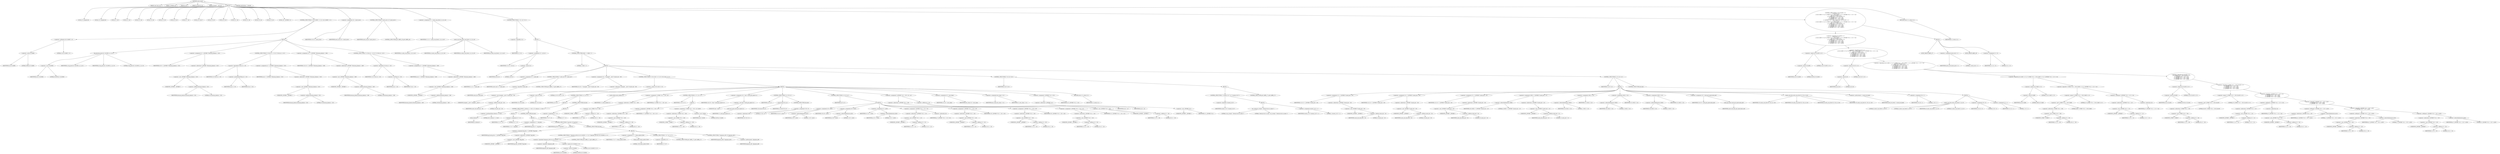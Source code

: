 digraph cache_insert {  
"1000118" [label = "(METHOD,cache_insert)" ]
"1000119" [label = "(PARAM,const char *a1)" ]
"1000120" [label = "(PARAM,_DWORD *a2)" ]
"1000121" [label = "(PARAM,int a3)" ]
"1000122" [label = "(PARAM,unsigned int a4)" ]
"1000123" [label = "(PARAM,unsigned __int16 a5)" ]
"1000124" [label = "(BLOCK,,)" ]
"1000125" [label = "(LOCAL,v9: unsigned int)" ]
"1000126" [label = "(LOCAL,v10: unsigned int)" ]
"1000127" [label = "(LOCAL,v11: int)" ]
"1000128" [label = "(LOCAL,v12: int)" ]
"1000129" [label = "(LOCAL,v13: int)" ]
"1000130" [label = "(LOCAL,v14: int)" ]
"1000131" [label = "(LOCAL,v15: int)" ]
"1000132" [label = "(LOCAL,v16: int)" ]
"1000133" [label = "(LOCAL,v17: int)" ]
"1000134" [label = "(LOCAL,v18: char *)" ]
"1000135" [label = "(LOCAL,v19: int)" ]
"1000136" [label = "(LOCAL,v20: int)" ]
"1000137" [label = "(LOCAL,v21: int)" ]
"1000138" [label = "(LOCAL,v22: int)" ]
"1000139" [label = "(LOCAL,v24: int)" ]
"1000140" [label = "(LOCAL,v25: int)" ]
"1000141" [label = "(LOCAL,v26: _DWORD [ 4 ])" ]
"1000142" [label = "(CONTROL_STRUCTURE,if ( (a5 & 0x980) != 0 ),if ( (a5 & 0x980) != 0 ))" ]
"1000143" [label = "(<operator>.notEquals,(a5 & 0x980) != 0)" ]
"1000144" [label = "(<operator>.and,a5 & 0x980)" ]
"1000145" [label = "(IDENTIFIER,a5,a5 & 0x980)" ]
"1000146" [label = "(LITERAL,0x980,a5 & 0x980)" ]
"1000147" [label = "(LITERAL,0,(a5 & 0x980) != 0)" ]
"1000148" [label = "(BLOCK,,)" ]
"1000149" [label = "(log_query,log_query(a5 | 0x10000, a1, a2, 0))" ]
"1000150" [label = "(<operator>.or,a5 | 0x10000)" ]
"1000151" [label = "(IDENTIFIER,a5,a5 | 0x10000)" ]
"1000152" [label = "(LITERAL,0x10000,a5 | 0x10000)" ]
"1000153" [label = "(IDENTIFIER,a1,log_query(a5 | 0x10000, a1, a2, 0))" ]
"1000154" [label = "(IDENTIFIER,a2,log_query(a5 | 0x10000, a1, a2, 0))" ]
"1000155" [label = "(LITERAL,0,log_query(a5 | 0x10000, a1, a2, 0))" ]
"1000156" [label = "(<operator>.assignment,v9 = *(_DWORD *)(dnsmasq_daemon + 252))" ]
"1000157" [label = "(IDENTIFIER,v9,v9 = *(_DWORD *)(dnsmasq_daemon + 252))" ]
"1000158" [label = "(<operator>.indirection,*(_DWORD *)(dnsmasq_daemon + 252))" ]
"1000159" [label = "(<operator>.cast,(_DWORD *)(dnsmasq_daemon + 252))" ]
"1000160" [label = "(UNKNOWN,_DWORD *,_DWORD *)" ]
"1000161" [label = "(<operator>.addition,dnsmasq_daemon + 252)" ]
"1000162" [label = "(IDENTIFIER,dnsmasq_daemon,dnsmasq_daemon + 252)" ]
"1000163" [label = "(LITERAL,252,dnsmasq_daemon + 252)" ]
"1000164" [label = "(CONTROL_STRUCTURE,if ( v9 && a4 >= v9 ),if ( v9 && a4 >= v9 ))" ]
"1000165" [label = "(<operator>.logicalAnd,v9 && a4 >= v9)" ]
"1000166" [label = "(IDENTIFIER,v9,v9 && a4 >= v9)" ]
"1000167" [label = "(<operator>.greaterEqualsThan,a4 >= v9)" ]
"1000168" [label = "(IDENTIFIER,a4,a4 >= v9)" ]
"1000169" [label = "(IDENTIFIER,v9,a4 >= v9)" ]
"1000170" [label = "(<operator>.assignment,a4 = *(_DWORD *)(dnsmasq_daemon + 252))" ]
"1000171" [label = "(IDENTIFIER,a4,a4 = *(_DWORD *)(dnsmasq_daemon + 252))" ]
"1000172" [label = "(<operator>.indirection,*(_DWORD *)(dnsmasq_daemon + 252))" ]
"1000173" [label = "(<operator>.cast,(_DWORD *)(dnsmasq_daemon + 252))" ]
"1000174" [label = "(UNKNOWN,_DWORD *,_DWORD *)" ]
"1000175" [label = "(<operator>.addition,dnsmasq_daemon + 252)" ]
"1000176" [label = "(IDENTIFIER,dnsmasq_daemon,dnsmasq_daemon + 252)" ]
"1000177" [label = "(LITERAL,252,dnsmasq_daemon + 252)" ]
"1000178" [label = "(<operator>.assignment,v10 = *(_DWORD *)(dnsmasq_daemon + 248))" ]
"1000179" [label = "(IDENTIFIER,v10,v10 = *(_DWORD *)(dnsmasq_daemon + 248))" ]
"1000180" [label = "(<operator>.indirection,*(_DWORD *)(dnsmasq_daemon + 248))" ]
"1000181" [label = "(<operator>.cast,(_DWORD *)(dnsmasq_daemon + 248))" ]
"1000182" [label = "(UNKNOWN,_DWORD *,_DWORD *)" ]
"1000183" [label = "(<operator>.addition,dnsmasq_daemon + 248)" ]
"1000184" [label = "(IDENTIFIER,dnsmasq_daemon,dnsmasq_daemon + 248)" ]
"1000185" [label = "(LITERAL,248,dnsmasq_daemon + 248)" ]
"1000186" [label = "(CONTROL_STRUCTURE,if ( v10 && a4 < v10 ),if ( v10 && a4 < v10 ))" ]
"1000187" [label = "(<operator>.logicalAnd,v10 && a4 < v10)" ]
"1000188" [label = "(IDENTIFIER,v10,v10 && a4 < v10)" ]
"1000189" [label = "(<operator>.lessThan,a4 < v10)" ]
"1000190" [label = "(IDENTIFIER,a4,a4 < v10)" ]
"1000191" [label = "(IDENTIFIER,v10,a4 < v10)" ]
"1000192" [label = "(<operator>.assignment,a4 = *(_DWORD *)(dnsmasq_daemon + 248))" ]
"1000193" [label = "(IDENTIFIER,a4,a4 = *(_DWORD *)(dnsmasq_daemon + 248))" ]
"1000194" [label = "(<operator>.indirection,*(_DWORD *)(dnsmasq_daemon + 248))" ]
"1000195" [label = "(<operator>.cast,(_DWORD *)(dnsmasq_daemon + 248))" ]
"1000196" [label = "(UNKNOWN,_DWORD *,_DWORD *)" ]
"1000197" [label = "(<operator>.addition,dnsmasq_daemon + 248)" ]
"1000198" [label = "(IDENTIFIER,dnsmasq_daemon,dnsmasq_daemon + 248)" ]
"1000199" [label = "(LITERAL,248,dnsmasq_daemon + 248)" ]
"1000200" [label = "(<operator>.assignment,v24 = insert_error)" ]
"1000201" [label = "(IDENTIFIER,v24,v24 = insert_error)" ]
"1000202" [label = "(IDENTIFIER,insert_error,v24 = insert_error)" ]
"1000203" [label = "(CONTROL_STRUCTURE,if ( insert_error ),if ( insert_error ))" ]
"1000204" [label = "(IDENTIFIER,insert_error,if ( insert_error ))" ]
"1000205" [label = "(CONTROL_STRUCTURE,goto LABEL_28;,goto LABEL_28;)" ]
"1000206" [label = "(<operator>.assignment,v11 = cache_scan_free(a1, a2, a3, a5))" ]
"1000207" [label = "(IDENTIFIER,v11,v11 = cache_scan_free(a1, a2, a3, a5))" ]
"1000208" [label = "(cache_scan_free,cache_scan_free(a1, a2, a3, a5))" ]
"1000209" [label = "(IDENTIFIER,a1,cache_scan_free(a1, a2, a3, a5))" ]
"1000210" [label = "(IDENTIFIER,a2,cache_scan_free(a1, a2, a3, a5))" ]
"1000211" [label = "(IDENTIFIER,a3,cache_scan_free(a1, a2, a3, a5))" ]
"1000212" [label = "(IDENTIFIER,a5,cache_scan_free(a1, a2, a3, a5))" ]
"1000213" [label = "(CONTROL_STRUCTURE,if ( !v11 ),if ( !v11 ))" ]
"1000214" [label = "(<operator>.logicalNot,!v11)" ]
"1000215" [label = "(IDENTIFIER,v11,!v11)" ]
"1000216" [label = "(BLOCK,,)" ]
"1000217" [label = "(<operator>.assignment,v12 = a5 & 4)" ]
"1000218" [label = "(IDENTIFIER,v12,v12 = a5 & 4)" ]
"1000219" [label = "(<operator>.and,a5 & 4)" ]
"1000220" [label = "(IDENTIFIER,a5,a5 & 4)" ]
"1000221" [label = "(LITERAL,4,a5 & 4)" ]
"1000222" [label = "(CONTROL_STRUCTURE,while ( 1 ),while ( 1 ))" ]
"1000223" [label = "(LITERAL,1,while ( 1 ))" ]
"1000224" [label = "(BLOCK,,)" ]
"1000225" [label = "(<operator>.assignment,v11 = cache_tail)" ]
"1000226" [label = "(IDENTIFIER,v11,v11 = cache_tail)" ]
"1000227" [label = "(IDENTIFIER,cache_tail,v11 = cache_tail)" ]
"1000228" [label = "(CONTROL_STRUCTURE,if ( !cache_tail ),if ( !cache_tail ))" ]
"1000229" [label = "(<operator>.logicalNot,!cache_tail)" ]
"1000230" [label = "(IDENTIFIER,cache_tail,!cache_tail)" ]
"1000231" [label = "(CONTROL_STRUCTURE,goto LABEL_27;,goto LABEL_27;)" ]
"1000232" [label = "(<operator>.assignment,v25 = *(unsigned __int16 *)(cache_tail + 36))" ]
"1000233" [label = "(IDENTIFIER,v25,v25 = *(unsigned __int16 *)(cache_tail + 36))" ]
"1000234" [label = "(<operator>.indirection,*(unsigned __int16 *)(cache_tail + 36))" ]
"1000235" [label = "(<operator>.cast,(unsigned __int16 *)(cache_tail + 36))" ]
"1000236" [label = "(UNKNOWN,unsigned __int16 *,unsigned __int16 *)" ]
"1000237" [label = "(<operator>.addition,cache_tail + 36)" ]
"1000238" [label = "(IDENTIFIER,cache_tail,cache_tail + 36)" ]
"1000239" [label = "(LITERAL,36,cache_tail + 36)" ]
"1000240" [label = "(CONTROL_STRUCTURE,if ( (v25 & 0xC) == 0 ),if ( (v25 & 0xC) == 0 ))" ]
"1000241" [label = "(<operator>.equals,(v25 & 0xC) == 0)" ]
"1000242" [label = "(<operator>.and,v25 & 0xC)" ]
"1000243" [label = "(IDENTIFIER,v25,v25 & 0xC)" ]
"1000244" [label = "(LITERAL,0xC,v25 & 0xC)" ]
"1000245" [label = "(LITERAL,0,(v25 & 0xC) == 0)" ]
"1000246" [label = "(BLOCK,,)" ]
"1000247" [label = "(CONTROL_STRUCTURE,if ( a1 ),if ( a1 ))" ]
"1000248" [label = "(IDENTIFIER,a1,if ( a1 ))" ]
"1000249" [label = "(BLOCK,,)" ]
"1000250" [label = "(CONTROL_STRUCTURE,if ( strlen(a1) <= 0x31 ),if ( strlen(a1) <= 0x31 ))" ]
"1000251" [label = "(<operator>.lessEqualsThan,strlen(a1) <= 0x31)" ]
"1000252" [label = "(strlen,strlen(a1))" ]
"1000253" [label = "(IDENTIFIER,a1,strlen(a1))" ]
"1000254" [label = "(LITERAL,0x31,strlen(a1) <= 0x31)" ]
"1000255" [label = "(BLOCK,,)" ]
"1000256" [label = "(<operator>.assignment,v17 = 0)" ]
"1000257" [label = "(IDENTIFIER,v17,v17 = 0)" ]
"1000258" [label = "(LITERAL,0,v17 = 0)" ]
"1000259" [label = "(CONTROL_STRUCTURE,else,else)" ]
"1000260" [label = "(BLOCK,,)" ]
"1000261" [label = "(<operator>.assignment,v17 = big_free)" ]
"1000262" [label = "(IDENTIFIER,v17,v17 = big_free)" ]
"1000263" [label = "(IDENTIFIER,big_free,v17 = big_free)" ]
"1000264" [label = "(CONTROL_STRUCTURE,if ( big_free ),if ( big_free ))" ]
"1000265" [label = "(IDENTIFIER,big_free,if ( big_free ))" ]
"1000266" [label = "(BLOCK,,)" ]
"1000267" [label = "(<operator>.assignment,big_free = *(_DWORD *)big_free)" ]
"1000268" [label = "(IDENTIFIER,big_free,big_free = *(_DWORD *)big_free)" ]
"1000269" [label = "(<operator>.indirection,*(_DWORD *)big_free)" ]
"1000270" [label = "(<operator>.cast,(_DWORD *)big_free)" ]
"1000271" [label = "(UNKNOWN,_DWORD *,_DWORD *)" ]
"1000272" [label = "(IDENTIFIER,big_free,(_DWORD *)big_free)" ]
"1000273" [label = "(CONTROL_STRUCTURE,else,else)" ]
"1000274" [label = "(BLOCK,,)" ]
"1000275" [label = "(CONTROL_STRUCTURE,if ( !bignames_left && (a5 & 0x5000) == 0 ),if ( !bignames_left && (a5 & 0x5000) == 0 ))" ]
"1000276" [label = "(<operator>.logicalAnd,!bignames_left && (a5 & 0x5000) == 0)" ]
"1000277" [label = "(<operator>.logicalNot,!bignames_left)" ]
"1000278" [label = "(IDENTIFIER,bignames_left,!bignames_left)" ]
"1000279" [label = "(<operator>.equals,(a5 & 0x5000) == 0)" ]
"1000280" [label = "(<operator>.and,a5 & 0x5000)" ]
"1000281" [label = "(IDENTIFIER,a5,a5 & 0x5000)" ]
"1000282" [label = "(LITERAL,0x5000,a5 & 0x5000)" ]
"1000283" [label = "(LITERAL,0,(a5 & 0x5000) == 0)" ]
"1000284" [label = "(CONTROL_STRUCTURE,goto LABEL_27;,goto LABEL_27;)" ]
"1000285" [label = "(<operator>.assignment,v17 = whine_malloc(1028))" ]
"1000286" [label = "(IDENTIFIER,v17,v17 = whine_malloc(1028))" ]
"1000287" [label = "(whine_malloc,whine_malloc(1028))" ]
"1000288" [label = "(LITERAL,1028,whine_malloc(1028))" ]
"1000289" [label = "(CONTROL_STRUCTURE,if ( !v17 ),if ( !v17 ))" ]
"1000290" [label = "(<operator>.logicalNot,!v17)" ]
"1000291" [label = "(IDENTIFIER,v17,!v17)" ]
"1000292" [label = "(CONTROL_STRUCTURE,goto LABEL_27;,goto LABEL_27;)" ]
"1000293" [label = "(CONTROL_STRUCTURE,if ( bignames_left ),if ( bignames_left ))" ]
"1000294" [label = "(IDENTIFIER,bignames_left,if ( bignames_left ))" ]
"1000295" [label = "(<operator>.preDecrement,--bignames_left)" ]
"1000296" [label = "(IDENTIFIER,bignames_left,--bignames_left)" ]
"1000297" [label = "(CONTROL_STRUCTURE,else,else)" ]
"1000298" [label = "(BLOCK,,)" ]
"1000299" [label = "(<operator>.assignment,v17 = 0)" ]
"1000300" [label = "(IDENTIFIER,v17,v17 = 0)" ]
"1000301" [label = "(LITERAL,0,v17 = 0)" ]
"1000302" [label = "(cache_unlink,cache_unlink(v11))" ]
"1000303" [label = "(IDENTIFIER,v11,cache_unlink(v11))" ]
"1000304" [label = "(<operator>.assignment,*(_WORD *)(v11 + 36) = a5)" ]
"1000305" [label = "(<operator>.indirection,*(_WORD *)(v11 + 36))" ]
"1000306" [label = "(<operator>.cast,(_WORD *)(v11 + 36))" ]
"1000307" [label = "(UNKNOWN,_WORD *,_WORD *)" ]
"1000308" [label = "(<operator>.addition,v11 + 36)" ]
"1000309" [label = "(IDENTIFIER,v11,v11 + 36)" ]
"1000310" [label = "(LITERAL,36,v11 + 36)" ]
"1000311" [label = "(IDENTIFIER,a5,*(_WORD *)(v11 + 36) = a5)" ]
"1000312" [label = "(CONTROL_STRUCTURE,if ( v17 ),if ( v17 ))" ]
"1000313" [label = "(IDENTIFIER,v17,if ( v17 ))" ]
"1000314" [label = "(BLOCK,,)" ]
"1000315" [label = "(<operator>.assignment,*(_DWORD *)(v11 + 40) = v17)" ]
"1000316" [label = "(<operator>.indirection,*(_DWORD *)(v11 + 40))" ]
"1000317" [label = "(<operator>.cast,(_DWORD *)(v11 + 40))" ]
"1000318" [label = "(UNKNOWN,_DWORD *,_DWORD *)" ]
"1000319" [label = "(<operator>.addition,v11 + 40)" ]
"1000320" [label = "(IDENTIFIER,v11,v11 + 40)" ]
"1000321" [label = "(LITERAL,40,v11 + 40)" ]
"1000322" [label = "(IDENTIFIER,v17,*(_DWORD *)(v11 + 40) = v17)" ]
"1000323" [label = "(<operator>.assignment,*(_WORD *)(v11 + 36) = a5 | 0x200)" ]
"1000324" [label = "(<operator>.indirection,*(_WORD *)(v11 + 36))" ]
"1000325" [label = "(<operator>.cast,(_WORD *)(v11 + 36))" ]
"1000326" [label = "(UNKNOWN,_WORD *,_WORD *)" ]
"1000327" [label = "(<operator>.addition,v11 + 36)" ]
"1000328" [label = "(IDENTIFIER,v11,v11 + 36)" ]
"1000329" [label = "(LITERAL,36,v11 + 36)" ]
"1000330" [label = "(<operator>.or,a5 | 0x200)" ]
"1000331" [label = "(IDENTIFIER,a5,a5 | 0x200)" ]
"1000332" [label = "(LITERAL,0x200,a5 | 0x200)" ]
"1000333" [label = "(<operator>.assignment,v18 = (char *)cache_get_name(v11))" ]
"1000334" [label = "(IDENTIFIER,v18,v18 = (char *)cache_get_name(v11))" ]
"1000335" [label = "(<operator>.cast,(char *)cache_get_name(v11))" ]
"1000336" [label = "(UNKNOWN,char *,char *)" ]
"1000337" [label = "(cache_get_name,cache_get_name(v11))" ]
"1000338" [label = "(IDENTIFIER,v11,cache_get_name(v11))" ]
"1000339" [label = "(CONTROL_STRUCTURE,if ( a1 ),if ( a1 ))" ]
"1000340" [label = "(IDENTIFIER,a1,if ( a1 ))" ]
"1000341" [label = "(strcpy,strcpy(v18, a1))" ]
"1000342" [label = "(IDENTIFIER,v18,strcpy(v18, a1))" ]
"1000343" [label = "(IDENTIFIER,a1,strcpy(v18, a1))" ]
"1000344" [label = "(CONTROL_STRUCTURE,else,else)" ]
"1000345" [label = "(<operator>.assignment,*v18 = 0)" ]
"1000346" [label = "(<operator>.indirection,*v18)" ]
"1000347" [label = "(IDENTIFIER,v18,*v18 = 0)" ]
"1000348" [label = "(LITERAL,0,*v18 = 0)" ]
"1000349" [label = "(CONTROL_STRUCTURE,if ( a2 ),if ( a2 ))" ]
"1000350" [label = "(IDENTIFIER,a2,if ( a2 ))" ]
"1000351" [label = "(BLOCK,,)" ]
"1000352" [label = "(<operator>.assignment,v19 = a2[1])" ]
"1000353" [label = "(IDENTIFIER,v19,v19 = a2[1])" ]
"1000354" [label = "(<operator>.indirectIndexAccess,a2[1])" ]
"1000355" [label = "(IDENTIFIER,a2,v19 = a2[1])" ]
"1000356" [label = "(LITERAL,1,v19 = a2[1])" ]
"1000357" [label = "(<operator>.assignment,v20 = a2[2])" ]
"1000358" [label = "(IDENTIFIER,v20,v20 = a2[2])" ]
"1000359" [label = "(<operator>.indirectIndexAccess,a2[2])" ]
"1000360" [label = "(IDENTIFIER,a2,v20 = a2[2])" ]
"1000361" [label = "(LITERAL,2,v20 = a2[2])" ]
"1000362" [label = "(<operator>.assignment,v21 = a2[3])" ]
"1000363" [label = "(IDENTIFIER,v21,v21 = a2[3])" ]
"1000364" [label = "(<operator>.indirectIndexAccess,a2[3])" ]
"1000365" [label = "(IDENTIFIER,a2,v21 = a2[3])" ]
"1000366" [label = "(LITERAL,3,v21 = a2[3])" ]
"1000367" [label = "(<operator>.assignment,*(_DWORD *)(v11 + 12) = *a2)" ]
"1000368" [label = "(<operator>.indirection,*(_DWORD *)(v11 + 12))" ]
"1000369" [label = "(<operator>.cast,(_DWORD *)(v11 + 12))" ]
"1000370" [label = "(UNKNOWN,_DWORD *,_DWORD *)" ]
"1000371" [label = "(<operator>.addition,v11 + 12)" ]
"1000372" [label = "(IDENTIFIER,v11,v11 + 12)" ]
"1000373" [label = "(LITERAL,12,v11 + 12)" ]
"1000374" [label = "(<operator>.indirection,*a2)" ]
"1000375" [label = "(IDENTIFIER,a2,*(_DWORD *)(v11 + 12) = *a2)" ]
"1000376" [label = "(<operator>.assignment,*(_DWORD *)(v11 + 16) = v19)" ]
"1000377" [label = "(<operator>.indirection,*(_DWORD *)(v11 + 16))" ]
"1000378" [label = "(<operator>.cast,(_DWORD *)(v11 + 16))" ]
"1000379" [label = "(UNKNOWN,_DWORD *,_DWORD *)" ]
"1000380" [label = "(<operator>.addition,v11 + 16)" ]
"1000381" [label = "(IDENTIFIER,v11,v11 + 16)" ]
"1000382" [label = "(LITERAL,16,v11 + 16)" ]
"1000383" [label = "(IDENTIFIER,v19,*(_DWORD *)(v11 + 16) = v19)" ]
"1000384" [label = "(<operator>.assignment,*(_DWORD *)(v11 + 20) = v20)" ]
"1000385" [label = "(<operator>.indirection,*(_DWORD *)(v11 + 20))" ]
"1000386" [label = "(<operator>.cast,(_DWORD *)(v11 + 20))" ]
"1000387" [label = "(UNKNOWN,_DWORD *,_DWORD *)" ]
"1000388" [label = "(<operator>.addition,v11 + 20)" ]
"1000389" [label = "(IDENTIFIER,v11,v11 + 20)" ]
"1000390" [label = "(LITERAL,20,v11 + 20)" ]
"1000391" [label = "(IDENTIFIER,v20,*(_DWORD *)(v11 + 20) = v20)" ]
"1000392" [label = "(<operator>.assignment,*(_DWORD *)(v11 + 24) = v21)" ]
"1000393" [label = "(<operator>.indirection,*(_DWORD *)(v11 + 24))" ]
"1000394" [label = "(<operator>.cast,(_DWORD *)(v11 + 24))" ]
"1000395" [label = "(UNKNOWN,_DWORD *,_DWORD *)" ]
"1000396" [label = "(<operator>.addition,v11 + 24)" ]
"1000397" [label = "(IDENTIFIER,v11,v11 + 24)" ]
"1000398" [label = "(LITERAL,24,v11 + 24)" ]
"1000399" [label = "(IDENTIFIER,v21,*(_DWORD *)(v11 + 24) = v21)" ]
"1000400" [label = "(<operator>.assignment,*(_DWORD *)(v11 + 28) = a4 + a3)" ]
"1000401" [label = "(<operator>.indirection,*(_DWORD *)(v11 + 28))" ]
"1000402" [label = "(<operator>.cast,(_DWORD *)(v11 + 28))" ]
"1000403" [label = "(UNKNOWN,_DWORD *,_DWORD *)" ]
"1000404" [label = "(<operator>.addition,v11 + 28)" ]
"1000405" [label = "(IDENTIFIER,v11,v11 + 28)" ]
"1000406" [label = "(LITERAL,28,v11 + 28)" ]
"1000407" [label = "(<operator>.addition,a4 + a3)" ]
"1000408" [label = "(IDENTIFIER,a4,a4 + a3)" ]
"1000409" [label = "(IDENTIFIER,a3,a4 + a3)" ]
"1000410" [label = "(<operator>.assignment,v22 = new_chain)" ]
"1000411" [label = "(IDENTIFIER,v22,v22 = new_chain)" ]
"1000412" [label = "(IDENTIFIER,new_chain,v22 = new_chain)" ]
"1000413" [label = "(<operator>.assignment,new_chain = v11)" ]
"1000414" [label = "(IDENTIFIER,new_chain,new_chain = v11)" ]
"1000415" [label = "(IDENTIFIER,v11,new_chain = v11)" ]
"1000416" [label = "(<operator>.assignment,*(_DWORD *)v11 = v22)" ]
"1000417" [label = "(<operator>.indirection,*(_DWORD *)v11)" ]
"1000418" [label = "(<operator>.cast,(_DWORD *)v11)" ]
"1000419" [label = "(UNKNOWN,_DWORD *,_DWORD *)" ]
"1000420" [label = "(IDENTIFIER,v11,(_DWORD *)v11)" ]
"1000421" [label = "(IDENTIFIER,v22,*(_DWORD *)v11 = v22)" ]
"1000422" [label = "(RETURN,return v11;,return v11;)" ]
"1000423" [label = "(IDENTIFIER,v11,return v11;)" ]
"1000424" [label = "(CONTROL_STRUCTURE,if ( v24 ),if ( v24 ))" ]
"1000425" [label = "(IDENTIFIER,v24,if ( v24 ))" ]
"1000426" [label = "(BLOCK,,)" ]
"1000427" [label = "(CONTROL_STRUCTURE,if ( !warned_12127 ),if ( !warned_12127 ))" ]
"1000428" [label = "(<operator>.logicalNot,!warned_12127)" ]
"1000429" [label = "(IDENTIFIER,warned_12127,!warned_12127)" ]
"1000430" [label = "(BLOCK,,)" ]
"1000431" [label = "(my_syslog,my_syslog(3, \"Internal error in cache.\"))" ]
"1000432" [label = "(LITERAL,3,my_syslog(3, \"Internal error in cache.\"))" ]
"1000433" [label = "(LITERAL,\"Internal error in cache.\",my_syslog(3, \"Internal error in cache.\"))" ]
"1000434" [label = "(<operator>.assignment,warned_12127 = 1)" ]
"1000435" [label = "(IDENTIFIER,warned_12127,warned_12127 = 1)" ]
"1000436" [label = "(LITERAL,1,warned_12127 = 1)" ]
"1000437" [label = "(CONTROL_STRUCTURE,goto LABEL_27;,goto LABEL_27;)" ]
"1000438" [label = "(CONTROL_STRUCTURE,if ( v12 ),if ( v12 ))" ]
"1000439" [label = "(IDENTIFIER,v12,if ( v12 ))" ]
"1000440" [label = "(BLOCK,,)" ]
"1000441" [label = "(<operator>.assignment,v13 = *(_DWORD *)(cache_tail + 16))" ]
"1000442" [label = "(IDENTIFIER,v13,v13 = *(_DWORD *)(cache_tail + 16))" ]
"1000443" [label = "(<operator>.indirection,*(_DWORD *)(cache_tail + 16))" ]
"1000444" [label = "(<operator>.cast,(_DWORD *)(cache_tail + 16))" ]
"1000445" [label = "(UNKNOWN,_DWORD *,_DWORD *)" ]
"1000446" [label = "(<operator>.addition,cache_tail + 16)" ]
"1000447" [label = "(IDENTIFIER,cache_tail,cache_tail + 16)" ]
"1000448" [label = "(LITERAL,16,cache_tail + 16)" ]
"1000449" [label = "(<operator>.assignment,v14 = *(_DWORD *)(cache_tail + 20))" ]
"1000450" [label = "(IDENTIFIER,v14,v14 = *(_DWORD *)(cache_tail + 20))" ]
"1000451" [label = "(<operator>.indirection,*(_DWORD *)(cache_tail + 20))" ]
"1000452" [label = "(<operator>.cast,(_DWORD *)(cache_tail + 20))" ]
"1000453" [label = "(UNKNOWN,_DWORD *,_DWORD *)" ]
"1000454" [label = "(<operator>.addition,cache_tail + 20)" ]
"1000455" [label = "(IDENTIFIER,cache_tail,cache_tail + 20)" ]
"1000456" [label = "(LITERAL,20,cache_tail + 20)" ]
"1000457" [label = "(<operator>.assignment,v15 = *(_DWORD *)(cache_tail + 24))" ]
"1000458" [label = "(IDENTIFIER,v15,v15 = *(_DWORD *)(cache_tail + 24))" ]
"1000459" [label = "(<operator>.indirection,*(_DWORD *)(cache_tail + 24))" ]
"1000460" [label = "(<operator>.cast,(_DWORD *)(cache_tail + 24))" ]
"1000461" [label = "(UNKNOWN,_DWORD *,_DWORD *)" ]
"1000462" [label = "(<operator>.addition,cache_tail + 24)" ]
"1000463" [label = "(IDENTIFIER,cache_tail,cache_tail + 24)" ]
"1000464" [label = "(LITERAL,24,cache_tail + 24)" ]
"1000465" [label = "(<operator>.assignment,v26[0] = *(_DWORD *)(cache_tail + 12))" ]
"1000466" [label = "(<operator>.indirectIndexAccess,v26[0])" ]
"1000467" [label = "(IDENTIFIER,v26,v26[0] = *(_DWORD *)(cache_tail + 12))" ]
"1000468" [label = "(LITERAL,0,v26[0] = *(_DWORD *)(cache_tail + 12))" ]
"1000469" [label = "(<operator>.indirection,*(_DWORD *)(cache_tail + 12))" ]
"1000470" [label = "(<operator>.cast,(_DWORD *)(cache_tail + 12))" ]
"1000471" [label = "(UNKNOWN,_DWORD *,_DWORD *)" ]
"1000472" [label = "(<operator>.addition,cache_tail + 12)" ]
"1000473" [label = "(IDENTIFIER,cache_tail,cache_tail + 12)" ]
"1000474" [label = "(LITERAL,12,cache_tail + 12)" ]
"1000475" [label = "(<operator>.assignment,v26[1] = v13)" ]
"1000476" [label = "(<operator>.indirectIndexAccess,v26[1])" ]
"1000477" [label = "(IDENTIFIER,v26,v26[1] = v13)" ]
"1000478" [label = "(LITERAL,1,v26[1] = v13)" ]
"1000479" [label = "(IDENTIFIER,v13,v26[1] = v13)" ]
"1000480" [label = "(<operator>.assignment,v26[2] = v14)" ]
"1000481" [label = "(<operator>.indirectIndexAccess,v26[2])" ]
"1000482" [label = "(IDENTIFIER,v26,v26[2] = v14)" ]
"1000483" [label = "(LITERAL,2,v26[2] = v14)" ]
"1000484" [label = "(IDENTIFIER,v14,v26[2] = v14)" ]
"1000485" [label = "(<operator>.assignment,v26[3] = v15)" ]
"1000486" [label = "(<operator>.indirectIndexAccess,v26[3])" ]
"1000487" [label = "(IDENTIFIER,v26,v26[3] = v15)" ]
"1000488" [label = "(LITERAL,3,v26[3] = v15)" ]
"1000489" [label = "(IDENTIFIER,v15,v26[3] = v15)" ]
"1000490" [label = "(<operator>.assignment,v16 = cache_get_name(cache_tail))" ]
"1000491" [label = "(IDENTIFIER,v16,v16 = cache_get_name(cache_tail))" ]
"1000492" [label = "(cache_get_name,cache_get_name(cache_tail))" ]
"1000493" [label = "(IDENTIFIER,cache_tail,cache_get_name(cache_tail))" ]
"1000494" [label = "(cache_scan_free,cache_scan_free(v16, v26, a3, v25))" ]
"1000495" [label = "(IDENTIFIER,v16,cache_scan_free(v16, v26, a3, v25))" ]
"1000496" [label = "(IDENTIFIER,v26,cache_scan_free(v16, v26, a3, v25))" ]
"1000497" [label = "(IDENTIFIER,a3,cache_scan_free(v16, v26, a3, v25))" ]
"1000498" [label = "(IDENTIFIER,v25,cache_scan_free(v16, v26, a3, v25))" ]
"1000499" [label = "(<operator>.preIncrement,++cache_live_freed)" ]
"1000500" [label = "(IDENTIFIER,cache_live_freed,++cache_live_freed)" ]
"1000501" [label = "(<operator>.assignment,v24 = 1)" ]
"1000502" [label = "(IDENTIFIER,v24,v24 = 1)" ]
"1000503" [label = "(LITERAL,1,v24 = 1)" ]
"1000504" [label = "(CONTROL_STRUCTURE,else,else)" ]
"1000505" [label = "(BLOCK,,)" ]
"1000506" [label = "(cache_scan_free,cache_scan_free(0, 0, a3, 0))" ]
"1000507" [label = "(LITERAL,0,cache_scan_free(0, 0, a3, 0))" ]
"1000508" [label = "(LITERAL,0,cache_scan_free(0, 0, a3, 0))" ]
"1000509" [label = "(IDENTIFIER,a3,cache_scan_free(0, 0, a3, 0))" ]
"1000510" [label = "(LITERAL,0,cache_scan_free(0, 0, a3, 0))" ]
"1000511" [label = "(<operator>.assignment,v24 = 0)" ]
"1000512" [label = "(IDENTIFIER,v24,v24 = 0)" ]
"1000513" [label = "(LITERAL,0,v24 = 0)" ]
"1000514" [label = "(<operator>.assignment,v12 = 1)" ]
"1000515" [label = "(IDENTIFIER,v12,v12 = 1)" ]
"1000516" [label = "(LITERAL,1,v12 = 1)" ]
"1000517" [label = "(CONTROL_STRUCTURE,if ( (a5 & 0x180) == 0\n    || (a5 & 8) == 0\n    || ((a5 & 0x80) == 0 || (*(_WORD *)(v11 + 36) & 0x80) == 0 || *(_DWORD *)(v11 + 12) != *a2)\n    && ((a5 & 0x100) == 0\n     || (*(_WORD *)(v11 + 36) & 0x100) == 0\n     || *(_DWORD *)(v11 + 12) != *a2\n     || *(_DWORD *)(v11 + 16) != a2[1]\n     || *(_DWORD *)(v11 + 20) != a2[2]\n     || *(_DWORD *)(v11 + 24) != a2[3]) ),if ( (a5 & 0x180) == 0\n    || (a5 & 8) == 0\n    || ((a5 & 0x80) == 0 || (*(_WORD *)(v11 + 36) & 0x80) == 0 || *(_DWORD *)(v11 + 12) != *a2)\n    && ((a5 & 0x100) == 0\n     || (*(_WORD *)(v11 + 36) & 0x100) == 0\n     || *(_DWORD *)(v11 + 12) != *a2\n     || *(_DWORD *)(v11 + 16) != a2[1]\n     || *(_DWORD *)(v11 + 20) != a2[2]\n     || *(_DWORD *)(v11 + 24) != a2[3]) ))" ]
"1000518" [label = "(<operator>.logicalOr,(a5 & 0x180) == 0\n    || (a5 & 8) == 0\n    || ((a5 & 0x80) == 0 || (*(_WORD *)(v11 + 36) & 0x80) == 0 || *(_DWORD *)(v11 + 12) != *a2)\n    && ((a5 & 0x100) == 0\n     || (*(_WORD *)(v11 + 36) & 0x100) == 0\n     || *(_DWORD *)(v11 + 12) != *a2\n     || *(_DWORD *)(v11 + 16) != a2[1]\n     || *(_DWORD *)(v11 + 20) != a2[2]\n     || *(_DWORD *)(v11 + 24) != a2[3]))" ]
"1000519" [label = "(<operator>.equals,(a5 & 0x180) == 0)" ]
"1000520" [label = "(<operator>.and,a5 & 0x180)" ]
"1000521" [label = "(IDENTIFIER,a5,a5 & 0x180)" ]
"1000522" [label = "(LITERAL,0x180,a5 & 0x180)" ]
"1000523" [label = "(LITERAL,0,(a5 & 0x180) == 0)" ]
"1000524" [label = "(<operator>.logicalOr,(a5 & 8) == 0\n    || ((a5 & 0x80) == 0 || (*(_WORD *)(v11 + 36) & 0x80) == 0 || *(_DWORD *)(v11 + 12) != *a2)\n    && ((a5 & 0x100) == 0\n     || (*(_WORD *)(v11 + 36) & 0x100) == 0\n     || *(_DWORD *)(v11 + 12) != *a2\n     || *(_DWORD *)(v11 + 16) != a2[1]\n     || *(_DWORD *)(v11 + 20) != a2[2]\n     || *(_DWORD *)(v11 + 24) != a2[3]))" ]
"1000525" [label = "(<operator>.equals,(a5 & 8) == 0)" ]
"1000526" [label = "(<operator>.and,a5 & 8)" ]
"1000527" [label = "(IDENTIFIER,a5,a5 & 8)" ]
"1000528" [label = "(LITERAL,8,a5 & 8)" ]
"1000529" [label = "(LITERAL,0,(a5 & 8) == 0)" ]
"1000530" [label = "(<operator>.logicalAnd,((a5 & 0x80) == 0 || (*(_WORD *)(v11 + 36) & 0x80) == 0 || *(_DWORD *)(v11 + 12) != *a2)\n    && ((a5 & 0x100) == 0\n     || (*(_WORD *)(v11 + 36) & 0x100) == 0\n     || *(_DWORD *)(v11 + 12) != *a2\n     || *(_DWORD *)(v11 + 16) != a2[1]\n     || *(_DWORD *)(v11 + 20) != a2[2]\n     || *(_DWORD *)(v11 + 24) != a2[3]))" ]
"1000531" [label = "(<operator>.logicalOr,(a5 & 0x80) == 0 || (*(_WORD *)(v11 + 36) & 0x80) == 0 || *(_DWORD *)(v11 + 12) != *a2)" ]
"1000532" [label = "(<operator>.equals,(a5 & 0x80) == 0)" ]
"1000533" [label = "(<operator>.and,a5 & 0x80)" ]
"1000534" [label = "(IDENTIFIER,a5,a5 & 0x80)" ]
"1000535" [label = "(LITERAL,0x80,a5 & 0x80)" ]
"1000536" [label = "(LITERAL,0,(a5 & 0x80) == 0)" ]
"1000537" [label = "(<operator>.logicalOr,(*(_WORD *)(v11 + 36) & 0x80) == 0 || *(_DWORD *)(v11 + 12) != *a2)" ]
"1000538" [label = "(<operator>.equals,(*(_WORD *)(v11 + 36) & 0x80) == 0)" ]
"1000539" [label = "(<operator>.and,*(_WORD *)(v11 + 36) & 0x80)" ]
"1000540" [label = "(<operator>.indirection,*(_WORD *)(v11 + 36))" ]
"1000541" [label = "(<operator>.cast,(_WORD *)(v11 + 36))" ]
"1000542" [label = "(UNKNOWN,_WORD *,_WORD *)" ]
"1000543" [label = "(<operator>.addition,v11 + 36)" ]
"1000544" [label = "(IDENTIFIER,v11,v11 + 36)" ]
"1000545" [label = "(LITERAL,36,v11 + 36)" ]
"1000546" [label = "(LITERAL,0x80,*(_WORD *)(v11 + 36) & 0x80)" ]
"1000547" [label = "(LITERAL,0,(*(_WORD *)(v11 + 36) & 0x80) == 0)" ]
"1000548" [label = "(<operator>.notEquals,*(_DWORD *)(v11 + 12) != *a2)" ]
"1000549" [label = "(<operator>.indirection,*(_DWORD *)(v11 + 12))" ]
"1000550" [label = "(<operator>.cast,(_DWORD *)(v11 + 12))" ]
"1000551" [label = "(UNKNOWN,_DWORD *,_DWORD *)" ]
"1000552" [label = "(<operator>.addition,v11 + 12)" ]
"1000553" [label = "(IDENTIFIER,v11,v11 + 12)" ]
"1000554" [label = "(LITERAL,12,v11 + 12)" ]
"1000555" [label = "(<operator>.indirection,*a2)" ]
"1000556" [label = "(IDENTIFIER,a2,*(_DWORD *)(v11 + 12) != *a2)" ]
"1000557" [label = "(<operator>.logicalOr,(a5 & 0x100) == 0\n     || (*(_WORD *)(v11 + 36) & 0x100) == 0\n     || *(_DWORD *)(v11 + 12) != *a2\n     || *(_DWORD *)(v11 + 16) != a2[1]\n     || *(_DWORD *)(v11 + 20) != a2[2]\n     || *(_DWORD *)(v11 + 24) != a2[3])" ]
"1000558" [label = "(<operator>.equals,(a5 & 0x100) == 0)" ]
"1000559" [label = "(<operator>.and,a5 & 0x100)" ]
"1000560" [label = "(IDENTIFIER,a5,a5 & 0x100)" ]
"1000561" [label = "(LITERAL,0x100,a5 & 0x100)" ]
"1000562" [label = "(LITERAL,0,(a5 & 0x100) == 0)" ]
"1000563" [label = "(<operator>.logicalOr,(*(_WORD *)(v11 + 36) & 0x100) == 0\n     || *(_DWORD *)(v11 + 12) != *a2\n     || *(_DWORD *)(v11 + 16) != a2[1]\n     || *(_DWORD *)(v11 + 20) != a2[2]\n     || *(_DWORD *)(v11 + 24) != a2[3])" ]
"1000564" [label = "(<operator>.equals,(*(_WORD *)(v11 + 36) & 0x100) == 0)" ]
"1000565" [label = "(<operator>.and,*(_WORD *)(v11 + 36) & 0x100)" ]
"1000566" [label = "(<operator>.indirection,*(_WORD *)(v11 + 36))" ]
"1000567" [label = "(<operator>.cast,(_WORD *)(v11 + 36))" ]
"1000568" [label = "(UNKNOWN,_WORD *,_WORD *)" ]
"1000569" [label = "(<operator>.addition,v11 + 36)" ]
"1000570" [label = "(IDENTIFIER,v11,v11 + 36)" ]
"1000571" [label = "(LITERAL,36,v11 + 36)" ]
"1000572" [label = "(LITERAL,0x100,*(_WORD *)(v11 + 36) & 0x100)" ]
"1000573" [label = "(LITERAL,0,(*(_WORD *)(v11 + 36) & 0x100) == 0)" ]
"1000574" [label = "(<operator>.logicalOr,*(_DWORD *)(v11 + 12) != *a2\n     || *(_DWORD *)(v11 + 16) != a2[1]\n     || *(_DWORD *)(v11 + 20) != a2[2]\n     || *(_DWORD *)(v11 + 24) != a2[3])" ]
"1000575" [label = "(<operator>.notEquals,*(_DWORD *)(v11 + 12) != *a2)" ]
"1000576" [label = "(<operator>.indirection,*(_DWORD *)(v11 + 12))" ]
"1000577" [label = "(<operator>.cast,(_DWORD *)(v11 + 12))" ]
"1000578" [label = "(UNKNOWN,_DWORD *,_DWORD *)" ]
"1000579" [label = "(<operator>.addition,v11 + 12)" ]
"1000580" [label = "(IDENTIFIER,v11,v11 + 12)" ]
"1000581" [label = "(LITERAL,12,v11 + 12)" ]
"1000582" [label = "(<operator>.indirection,*a2)" ]
"1000583" [label = "(IDENTIFIER,a2,*(_DWORD *)(v11 + 12) != *a2)" ]
"1000584" [label = "(<operator>.logicalOr,*(_DWORD *)(v11 + 16) != a2[1]\n     || *(_DWORD *)(v11 + 20) != a2[2]\n     || *(_DWORD *)(v11 + 24) != a2[3])" ]
"1000585" [label = "(<operator>.notEquals,*(_DWORD *)(v11 + 16) != a2[1])" ]
"1000586" [label = "(<operator>.indirection,*(_DWORD *)(v11 + 16))" ]
"1000587" [label = "(<operator>.cast,(_DWORD *)(v11 + 16))" ]
"1000588" [label = "(UNKNOWN,_DWORD *,_DWORD *)" ]
"1000589" [label = "(<operator>.addition,v11 + 16)" ]
"1000590" [label = "(IDENTIFIER,v11,v11 + 16)" ]
"1000591" [label = "(LITERAL,16,v11 + 16)" ]
"1000592" [label = "(<operator>.indirectIndexAccess,a2[1])" ]
"1000593" [label = "(IDENTIFIER,a2,*(_DWORD *)(v11 + 16) != a2[1])" ]
"1000594" [label = "(LITERAL,1,*(_DWORD *)(v11 + 16) != a2[1])" ]
"1000595" [label = "(<operator>.logicalOr,*(_DWORD *)(v11 + 20) != a2[2]\n     || *(_DWORD *)(v11 + 24) != a2[3])" ]
"1000596" [label = "(<operator>.notEquals,*(_DWORD *)(v11 + 20) != a2[2])" ]
"1000597" [label = "(<operator>.indirection,*(_DWORD *)(v11 + 20))" ]
"1000598" [label = "(<operator>.cast,(_DWORD *)(v11 + 20))" ]
"1000599" [label = "(UNKNOWN,_DWORD *,_DWORD *)" ]
"1000600" [label = "(<operator>.addition,v11 + 20)" ]
"1000601" [label = "(IDENTIFIER,v11,v11 + 20)" ]
"1000602" [label = "(LITERAL,20,v11 + 20)" ]
"1000603" [label = "(<operator>.indirectIndexAccess,a2[2])" ]
"1000604" [label = "(IDENTIFIER,a2,*(_DWORD *)(v11 + 20) != a2[2])" ]
"1000605" [label = "(LITERAL,2,*(_DWORD *)(v11 + 20) != a2[2])" ]
"1000606" [label = "(<operator>.notEquals,*(_DWORD *)(v11 + 24) != a2[3])" ]
"1000607" [label = "(<operator>.indirection,*(_DWORD *)(v11 + 24))" ]
"1000608" [label = "(<operator>.cast,(_DWORD *)(v11 + 24))" ]
"1000609" [label = "(UNKNOWN,_DWORD *,_DWORD *)" ]
"1000610" [label = "(<operator>.addition,v11 + 24)" ]
"1000611" [label = "(IDENTIFIER,v11,v11 + 24)" ]
"1000612" [label = "(LITERAL,24,v11 + 24)" ]
"1000613" [label = "(<operator>.indirectIndexAccess,a2[3])" ]
"1000614" [label = "(IDENTIFIER,a2,*(_DWORD *)(v11 + 24) != a2[3])" ]
"1000615" [label = "(LITERAL,3,*(_DWORD *)(v11 + 24) != a2[3])" ]
"1000616" [label = "(BLOCK,,)" ]
"1000617" [label = "(JUMP_TARGET,LABEL_27)" ]
"1000618" [label = "(<operator>.assignment,insert_error = 1)" ]
"1000619" [label = "(IDENTIFIER,insert_error,insert_error = 1)" ]
"1000620" [label = "(LITERAL,1,insert_error = 1)" ]
"1000621" [label = "(JUMP_TARGET,LABEL_28)" ]
"1000622" [label = "(<operator>.assignment,v11 = 0)" ]
"1000623" [label = "(IDENTIFIER,v11,v11 = 0)" ]
"1000624" [label = "(LITERAL,0,v11 = 0)" ]
"1000625" [label = "(RETURN,return v11;,return v11;)" ]
"1000626" [label = "(IDENTIFIER,v11,return v11;)" ]
"1000627" [label = "(METHOD_RETURN,int __fastcall)" ]
  "1000118" -> "1000119" 
  "1000118" -> "1000120" 
  "1000118" -> "1000121" 
  "1000118" -> "1000122" 
  "1000118" -> "1000123" 
  "1000118" -> "1000124" 
  "1000118" -> "1000627" 
  "1000124" -> "1000125" 
  "1000124" -> "1000126" 
  "1000124" -> "1000127" 
  "1000124" -> "1000128" 
  "1000124" -> "1000129" 
  "1000124" -> "1000130" 
  "1000124" -> "1000131" 
  "1000124" -> "1000132" 
  "1000124" -> "1000133" 
  "1000124" -> "1000134" 
  "1000124" -> "1000135" 
  "1000124" -> "1000136" 
  "1000124" -> "1000137" 
  "1000124" -> "1000138" 
  "1000124" -> "1000139" 
  "1000124" -> "1000140" 
  "1000124" -> "1000141" 
  "1000124" -> "1000142" 
  "1000124" -> "1000200" 
  "1000124" -> "1000203" 
  "1000124" -> "1000206" 
  "1000124" -> "1000213" 
  "1000124" -> "1000517" 
  "1000124" -> "1000625" 
  "1000142" -> "1000143" 
  "1000142" -> "1000148" 
  "1000143" -> "1000144" 
  "1000143" -> "1000147" 
  "1000144" -> "1000145" 
  "1000144" -> "1000146" 
  "1000148" -> "1000149" 
  "1000148" -> "1000156" 
  "1000148" -> "1000164" 
  "1000148" -> "1000178" 
  "1000148" -> "1000186" 
  "1000149" -> "1000150" 
  "1000149" -> "1000153" 
  "1000149" -> "1000154" 
  "1000149" -> "1000155" 
  "1000150" -> "1000151" 
  "1000150" -> "1000152" 
  "1000156" -> "1000157" 
  "1000156" -> "1000158" 
  "1000158" -> "1000159" 
  "1000159" -> "1000160" 
  "1000159" -> "1000161" 
  "1000161" -> "1000162" 
  "1000161" -> "1000163" 
  "1000164" -> "1000165" 
  "1000164" -> "1000170" 
  "1000165" -> "1000166" 
  "1000165" -> "1000167" 
  "1000167" -> "1000168" 
  "1000167" -> "1000169" 
  "1000170" -> "1000171" 
  "1000170" -> "1000172" 
  "1000172" -> "1000173" 
  "1000173" -> "1000174" 
  "1000173" -> "1000175" 
  "1000175" -> "1000176" 
  "1000175" -> "1000177" 
  "1000178" -> "1000179" 
  "1000178" -> "1000180" 
  "1000180" -> "1000181" 
  "1000181" -> "1000182" 
  "1000181" -> "1000183" 
  "1000183" -> "1000184" 
  "1000183" -> "1000185" 
  "1000186" -> "1000187" 
  "1000186" -> "1000192" 
  "1000187" -> "1000188" 
  "1000187" -> "1000189" 
  "1000189" -> "1000190" 
  "1000189" -> "1000191" 
  "1000192" -> "1000193" 
  "1000192" -> "1000194" 
  "1000194" -> "1000195" 
  "1000195" -> "1000196" 
  "1000195" -> "1000197" 
  "1000197" -> "1000198" 
  "1000197" -> "1000199" 
  "1000200" -> "1000201" 
  "1000200" -> "1000202" 
  "1000203" -> "1000204" 
  "1000203" -> "1000205" 
  "1000206" -> "1000207" 
  "1000206" -> "1000208" 
  "1000208" -> "1000209" 
  "1000208" -> "1000210" 
  "1000208" -> "1000211" 
  "1000208" -> "1000212" 
  "1000213" -> "1000214" 
  "1000213" -> "1000216" 
  "1000214" -> "1000215" 
  "1000216" -> "1000217" 
  "1000216" -> "1000222" 
  "1000217" -> "1000218" 
  "1000217" -> "1000219" 
  "1000219" -> "1000220" 
  "1000219" -> "1000221" 
  "1000222" -> "1000223" 
  "1000222" -> "1000224" 
  "1000224" -> "1000225" 
  "1000224" -> "1000228" 
  "1000224" -> "1000232" 
  "1000224" -> "1000240" 
  "1000224" -> "1000424" 
  "1000224" -> "1000438" 
  "1000225" -> "1000226" 
  "1000225" -> "1000227" 
  "1000228" -> "1000229" 
  "1000228" -> "1000231" 
  "1000229" -> "1000230" 
  "1000232" -> "1000233" 
  "1000232" -> "1000234" 
  "1000234" -> "1000235" 
  "1000235" -> "1000236" 
  "1000235" -> "1000237" 
  "1000237" -> "1000238" 
  "1000237" -> "1000239" 
  "1000240" -> "1000241" 
  "1000240" -> "1000246" 
  "1000241" -> "1000242" 
  "1000241" -> "1000245" 
  "1000242" -> "1000243" 
  "1000242" -> "1000244" 
  "1000246" -> "1000247" 
  "1000246" -> "1000302" 
  "1000246" -> "1000304" 
  "1000246" -> "1000312" 
  "1000246" -> "1000333" 
  "1000246" -> "1000339" 
  "1000246" -> "1000349" 
  "1000246" -> "1000400" 
  "1000246" -> "1000410" 
  "1000246" -> "1000413" 
  "1000246" -> "1000416" 
  "1000246" -> "1000422" 
  "1000247" -> "1000248" 
  "1000247" -> "1000249" 
  "1000247" -> "1000297" 
  "1000249" -> "1000250" 
  "1000250" -> "1000251" 
  "1000250" -> "1000255" 
  "1000250" -> "1000259" 
  "1000251" -> "1000252" 
  "1000251" -> "1000254" 
  "1000252" -> "1000253" 
  "1000255" -> "1000256" 
  "1000256" -> "1000257" 
  "1000256" -> "1000258" 
  "1000259" -> "1000260" 
  "1000260" -> "1000261" 
  "1000260" -> "1000264" 
  "1000261" -> "1000262" 
  "1000261" -> "1000263" 
  "1000264" -> "1000265" 
  "1000264" -> "1000266" 
  "1000264" -> "1000273" 
  "1000266" -> "1000267" 
  "1000267" -> "1000268" 
  "1000267" -> "1000269" 
  "1000269" -> "1000270" 
  "1000270" -> "1000271" 
  "1000270" -> "1000272" 
  "1000273" -> "1000274" 
  "1000274" -> "1000275" 
  "1000274" -> "1000285" 
  "1000274" -> "1000289" 
  "1000274" -> "1000293" 
  "1000275" -> "1000276" 
  "1000275" -> "1000284" 
  "1000276" -> "1000277" 
  "1000276" -> "1000279" 
  "1000277" -> "1000278" 
  "1000279" -> "1000280" 
  "1000279" -> "1000283" 
  "1000280" -> "1000281" 
  "1000280" -> "1000282" 
  "1000285" -> "1000286" 
  "1000285" -> "1000287" 
  "1000287" -> "1000288" 
  "1000289" -> "1000290" 
  "1000289" -> "1000292" 
  "1000290" -> "1000291" 
  "1000293" -> "1000294" 
  "1000293" -> "1000295" 
  "1000295" -> "1000296" 
  "1000297" -> "1000298" 
  "1000298" -> "1000299" 
  "1000299" -> "1000300" 
  "1000299" -> "1000301" 
  "1000302" -> "1000303" 
  "1000304" -> "1000305" 
  "1000304" -> "1000311" 
  "1000305" -> "1000306" 
  "1000306" -> "1000307" 
  "1000306" -> "1000308" 
  "1000308" -> "1000309" 
  "1000308" -> "1000310" 
  "1000312" -> "1000313" 
  "1000312" -> "1000314" 
  "1000314" -> "1000315" 
  "1000314" -> "1000323" 
  "1000315" -> "1000316" 
  "1000315" -> "1000322" 
  "1000316" -> "1000317" 
  "1000317" -> "1000318" 
  "1000317" -> "1000319" 
  "1000319" -> "1000320" 
  "1000319" -> "1000321" 
  "1000323" -> "1000324" 
  "1000323" -> "1000330" 
  "1000324" -> "1000325" 
  "1000325" -> "1000326" 
  "1000325" -> "1000327" 
  "1000327" -> "1000328" 
  "1000327" -> "1000329" 
  "1000330" -> "1000331" 
  "1000330" -> "1000332" 
  "1000333" -> "1000334" 
  "1000333" -> "1000335" 
  "1000335" -> "1000336" 
  "1000335" -> "1000337" 
  "1000337" -> "1000338" 
  "1000339" -> "1000340" 
  "1000339" -> "1000341" 
  "1000339" -> "1000344" 
  "1000341" -> "1000342" 
  "1000341" -> "1000343" 
  "1000344" -> "1000345" 
  "1000345" -> "1000346" 
  "1000345" -> "1000348" 
  "1000346" -> "1000347" 
  "1000349" -> "1000350" 
  "1000349" -> "1000351" 
  "1000351" -> "1000352" 
  "1000351" -> "1000357" 
  "1000351" -> "1000362" 
  "1000351" -> "1000367" 
  "1000351" -> "1000376" 
  "1000351" -> "1000384" 
  "1000351" -> "1000392" 
  "1000352" -> "1000353" 
  "1000352" -> "1000354" 
  "1000354" -> "1000355" 
  "1000354" -> "1000356" 
  "1000357" -> "1000358" 
  "1000357" -> "1000359" 
  "1000359" -> "1000360" 
  "1000359" -> "1000361" 
  "1000362" -> "1000363" 
  "1000362" -> "1000364" 
  "1000364" -> "1000365" 
  "1000364" -> "1000366" 
  "1000367" -> "1000368" 
  "1000367" -> "1000374" 
  "1000368" -> "1000369" 
  "1000369" -> "1000370" 
  "1000369" -> "1000371" 
  "1000371" -> "1000372" 
  "1000371" -> "1000373" 
  "1000374" -> "1000375" 
  "1000376" -> "1000377" 
  "1000376" -> "1000383" 
  "1000377" -> "1000378" 
  "1000378" -> "1000379" 
  "1000378" -> "1000380" 
  "1000380" -> "1000381" 
  "1000380" -> "1000382" 
  "1000384" -> "1000385" 
  "1000384" -> "1000391" 
  "1000385" -> "1000386" 
  "1000386" -> "1000387" 
  "1000386" -> "1000388" 
  "1000388" -> "1000389" 
  "1000388" -> "1000390" 
  "1000392" -> "1000393" 
  "1000392" -> "1000399" 
  "1000393" -> "1000394" 
  "1000394" -> "1000395" 
  "1000394" -> "1000396" 
  "1000396" -> "1000397" 
  "1000396" -> "1000398" 
  "1000400" -> "1000401" 
  "1000400" -> "1000407" 
  "1000401" -> "1000402" 
  "1000402" -> "1000403" 
  "1000402" -> "1000404" 
  "1000404" -> "1000405" 
  "1000404" -> "1000406" 
  "1000407" -> "1000408" 
  "1000407" -> "1000409" 
  "1000410" -> "1000411" 
  "1000410" -> "1000412" 
  "1000413" -> "1000414" 
  "1000413" -> "1000415" 
  "1000416" -> "1000417" 
  "1000416" -> "1000421" 
  "1000417" -> "1000418" 
  "1000418" -> "1000419" 
  "1000418" -> "1000420" 
  "1000422" -> "1000423" 
  "1000424" -> "1000425" 
  "1000424" -> "1000426" 
  "1000426" -> "1000427" 
  "1000426" -> "1000437" 
  "1000427" -> "1000428" 
  "1000427" -> "1000430" 
  "1000428" -> "1000429" 
  "1000430" -> "1000431" 
  "1000430" -> "1000434" 
  "1000431" -> "1000432" 
  "1000431" -> "1000433" 
  "1000434" -> "1000435" 
  "1000434" -> "1000436" 
  "1000438" -> "1000439" 
  "1000438" -> "1000440" 
  "1000438" -> "1000504" 
  "1000440" -> "1000441" 
  "1000440" -> "1000449" 
  "1000440" -> "1000457" 
  "1000440" -> "1000465" 
  "1000440" -> "1000475" 
  "1000440" -> "1000480" 
  "1000440" -> "1000485" 
  "1000440" -> "1000490" 
  "1000440" -> "1000494" 
  "1000440" -> "1000499" 
  "1000440" -> "1000501" 
  "1000441" -> "1000442" 
  "1000441" -> "1000443" 
  "1000443" -> "1000444" 
  "1000444" -> "1000445" 
  "1000444" -> "1000446" 
  "1000446" -> "1000447" 
  "1000446" -> "1000448" 
  "1000449" -> "1000450" 
  "1000449" -> "1000451" 
  "1000451" -> "1000452" 
  "1000452" -> "1000453" 
  "1000452" -> "1000454" 
  "1000454" -> "1000455" 
  "1000454" -> "1000456" 
  "1000457" -> "1000458" 
  "1000457" -> "1000459" 
  "1000459" -> "1000460" 
  "1000460" -> "1000461" 
  "1000460" -> "1000462" 
  "1000462" -> "1000463" 
  "1000462" -> "1000464" 
  "1000465" -> "1000466" 
  "1000465" -> "1000469" 
  "1000466" -> "1000467" 
  "1000466" -> "1000468" 
  "1000469" -> "1000470" 
  "1000470" -> "1000471" 
  "1000470" -> "1000472" 
  "1000472" -> "1000473" 
  "1000472" -> "1000474" 
  "1000475" -> "1000476" 
  "1000475" -> "1000479" 
  "1000476" -> "1000477" 
  "1000476" -> "1000478" 
  "1000480" -> "1000481" 
  "1000480" -> "1000484" 
  "1000481" -> "1000482" 
  "1000481" -> "1000483" 
  "1000485" -> "1000486" 
  "1000485" -> "1000489" 
  "1000486" -> "1000487" 
  "1000486" -> "1000488" 
  "1000490" -> "1000491" 
  "1000490" -> "1000492" 
  "1000492" -> "1000493" 
  "1000494" -> "1000495" 
  "1000494" -> "1000496" 
  "1000494" -> "1000497" 
  "1000494" -> "1000498" 
  "1000499" -> "1000500" 
  "1000501" -> "1000502" 
  "1000501" -> "1000503" 
  "1000504" -> "1000505" 
  "1000505" -> "1000506" 
  "1000505" -> "1000511" 
  "1000505" -> "1000514" 
  "1000506" -> "1000507" 
  "1000506" -> "1000508" 
  "1000506" -> "1000509" 
  "1000506" -> "1000510" 
  "1000511" -> "1000512" 
  "1000511" -> "1000513" 
  "1000514" -> "1000515" 
  "1000514" -> "1000516" 
  "1000517" -> "1000518" 
  "1000517" -> "1000616" 
  "1000518" -> "1000519" 
  "1000518" -> "1000524" 
  "1000519" -> "1000520" 
  "1000519" -> "1000523" 
  "1000520" -> "1000521" 
  "1000520" -> "1000522" 
  "1000524" -> "1000525" 
  "1000524" -> "1000530" 
  "1000525" -> "1000526" 
  "1000525" -> "1000529" 
  "1000526" -> "1000527" 
  "1000526" -> "1000528" 
  "1000530" -> "1000531" 
  "1000530" -> "1000557" 
  "1000531" -> "1000532" 
  "1000531" -> "1000537" 
  "1000532" -> "1000533" 
  "1000532" -> "1000536" 
  "1000533" -> "1000534" 
  "1000533" -> "1000535" 
  "1000537" -> "1000538" 
  "1000537" -> "1000548" 
  "1000538" -> "1000539" 
  "1000538" -> "1000547" 
  "1000539" -> "1000540" 
  "1000539" -> "1000546" 
  "1000540" -> "1000541" 
  "1000541" -> "1000542" 
  "1000541" -> "1000543" 
  "1000543" -> "1000544" 
  "1000543" -> "1000545" 
  "1000548" -> "1000549" 
  "1000548" -> "1000555" 
  "1000549" -> "1000550" 
  "1000550" -> "1000551" 
  "1000550" -> "1000552" 
  "1000552" -> "1000553" 
  "1000552" -> "1000554" 
  "1000555" -> "1000556" 
  "1000557" -> "1000558" 
  "1000557" -> "1000563" 
  "1000558" -> "1000559" 
  "1000558" -> "1000562" 
  "1000559" -> "1000560" 
  "1000559" -> "1000561" 
  "1000563" -> "1000564" 
  "1000563" -> "1000574" 
  "1000564" -> "1000565" 
  "1000564" -> "1000573" 
  "1000565" -> "1000566" 
  "1000565" -> "1000572" 
  "1000566" -> "1000567" 
  "1000567" -> "1000568" 
  "1000567" -> "1000569" 
  "1000569" -> "1000570" 
  "1000569" -> "1000571" 
  "1000574" -> "1000575" 
  "1000574" -> "1000584" 
  "1000575" -> "1000576" 
  "1000575" -> "1000582" 
  "1000576" -> "1000577" 
  "1000577" -> "1000578" 
  "1000577" -> "1000579" 
  "1000579" -> "1000580" 
  "1000579" -> "1000581" 
  "1000582" -> "1000583" 
  "1000584" -> "1000585" 
  "1000584" -> "1000595" 
  "1000585" -> "1000586" 
  "1000585" -> "1000592" 
  "1000586" -> "1000587" 
  "1000587" -> "1000588" 
  "1000587" -> "1000589" 
  "1000589" -> "1000590" 
  "1000589" -> "1000591" 
  "1000592" -> "1000593" 
  "1000592" -> "1000594" 
  "1000595" -> "1000596" 
  "1000595" -> "1000606" 
  "1000596" -> "1000597" 
  "1000596" -> "1000603" 
  "1000597" -> "1000598" 
  "1000598" -> "1000599" 
  "1000598" -> "1000600" 
  "1000600" -> "1000601" 
  "1000600" -> "1000602" 
  "1000603" -> "1000604" 
  "1000603" -> "1000605" 
  "1000606" -> "1000607" 
  "1000606" -> "1000613" 
  "1000607" -> "1000608" 
  "1000608" -> "1000609" 
  "1000608" -> "1000610" 
  "1000610" -> "1000611" 
  "1000610" -> "1000612" 
  "1000613" -> "1000614" 
  "1000613" -> "1000615" 
  "1000616" -> "1000617" 
  "1000616" -> "1000618" 
  "1000616" -> "1000621" 
  "1000616" -> "1000622" 
  "1000618" -> "1000619" 
  "1000618" -> "1000620" 
  "1000622" -> "1000623" 
  "1000622" -> "1000624" 
  "1000625" -> "1000626" 
}
